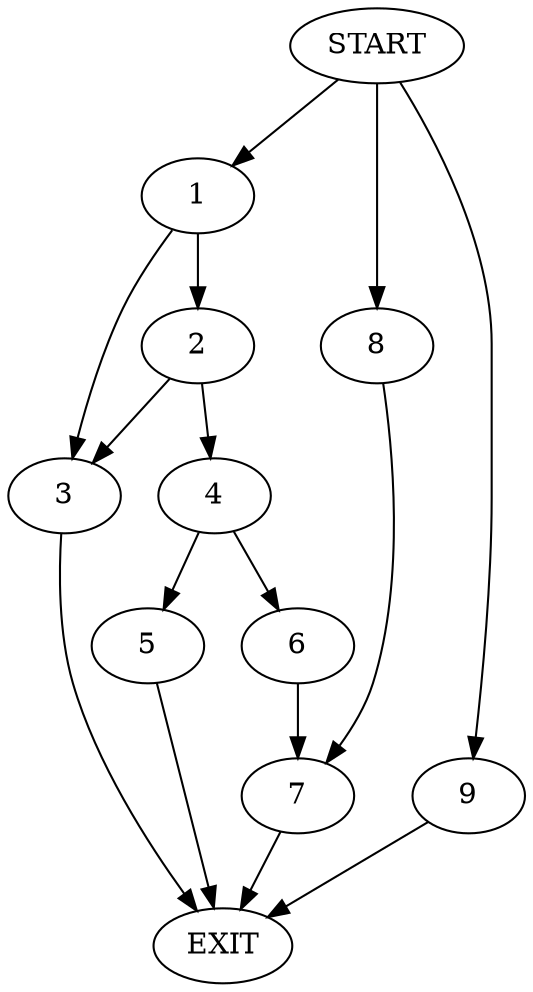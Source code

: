 digraph {
0 [label="START"]
10 [label="EXIT"]
0 -> 1
1 -> 2
1 -> 3
3 -> 10
2 -> 3
2 -> 4
4 -> 5
4 -> 6
5 -> 10
6 -> 7
7 -> 10
0 -> 8
8 -> 7
0 -> 9
9 -> 10
}

